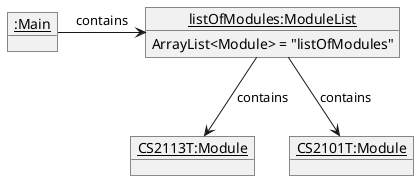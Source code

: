 @startuml
'https://plantuml.com/object-diagram

object "__:Main__" as Main
object "__listOfModules:ModuleList__" as ModuleList
ModuleList : ArrayList<Module> = "listOfModules"
object "__CS2113T:Module__" as CS2113T
object "__CS2101T:Module__" as CS2101

Main -> ModuleList : contains
ModuleList -down-> CS2113T : contains
ModuleList -down-> CS2101 : contains

@enduml
